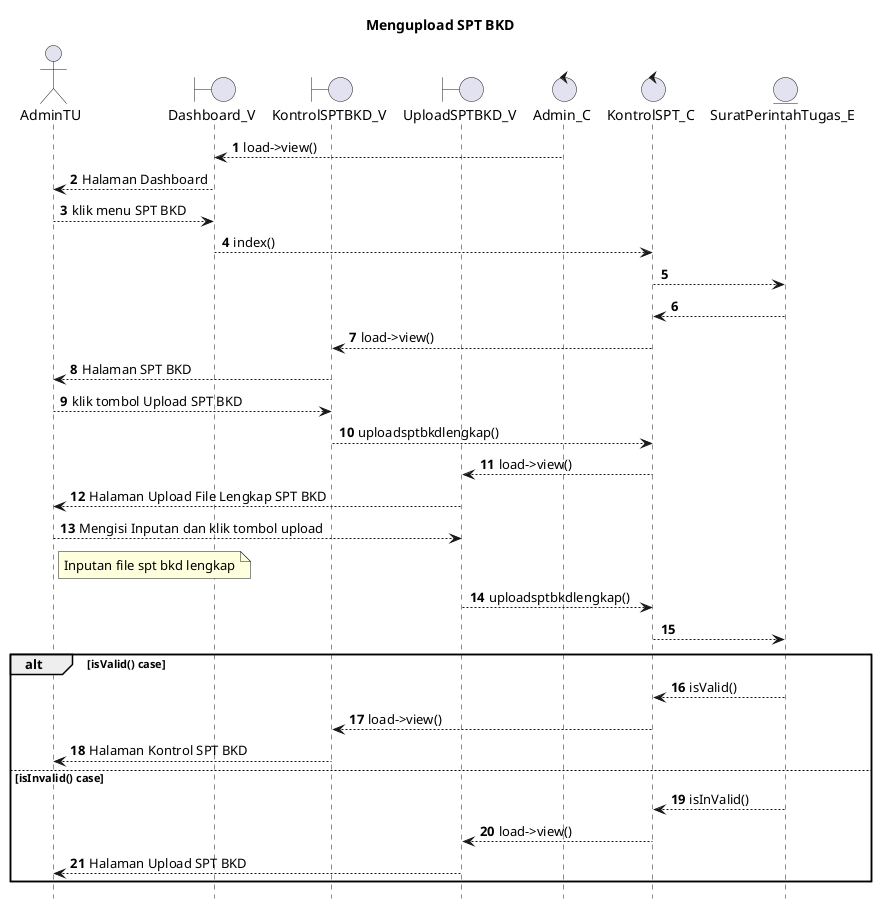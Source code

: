 @startuml

autonumber
hide footbox
title Mengupload SPT BKD

Actor AdminTU
boundary Dashboard_V
boundary KontrolSPTBKD_V
boundary UploadSPTBKD_V
control Admin_C
control KontrolSPT_C
Entity SuratPerintahTugas_E

Admin_C --> Dashboard_V: load->view()
Dashboard_V --> AdminTU: Halaman Dashboard
AdminTU --> Dashboard_V: klik menu SPT BKD
Dashboard_V --> KontrolSPT_C: index()
KontrolSPT_C --> SuratPerintahTugas_E:
    
    SuratPerintahTugas_E --> KontrolSPT_C:
    KontrolSPT_C --> KontrolSPTBKD_V: load->view()
    KontrolSPTBKD_V --> AdminTU: Halaman SPT BKD

AdminTU --> KontrolSPTBKD_V: klik tombol Upload SPT BKD
KontrolSPTBKD_V --> KontrolSPT_C: uploadsptbkdlengkap()
KontrolSPT_C --> UploadSPTBKD_V: load->view()
UploadSPTBKD_V --> AdminTU: Halaman Upload File Lengkap SPT BKD

AdminTU --> UploadSPTBKD_V: Mengisi Inputan dan klik tombol upload
    note right of AdminTU
        Inputan file spt bkd lengkap
            end note
UploadSPTBKD_V --> KontrolSPT_C: uploadsptbkdlengkap()
KontrolSPT_C --> SuratPerintahTugas_E:

alt isValid() case
    
    SuratPerintahTugas_E --> KontrolSPT_C: isValid()
    KontrolSPT_C --> KontrolSPTBKD_V: load->view()
    KontrolSPTBKD_V --> AdminTU: Halaman Kontrol SPT BKD

else isInvalid() case
    
    SuratPerintahTugas_E --> KontrolSPT_C: isInValid()
    KontrolSPT_C --> UploadSPTBKD_V: load->view()
    UploadSPTBKD_V --> AdminTU: Halaman Upload SPT BKD
end
@enduml